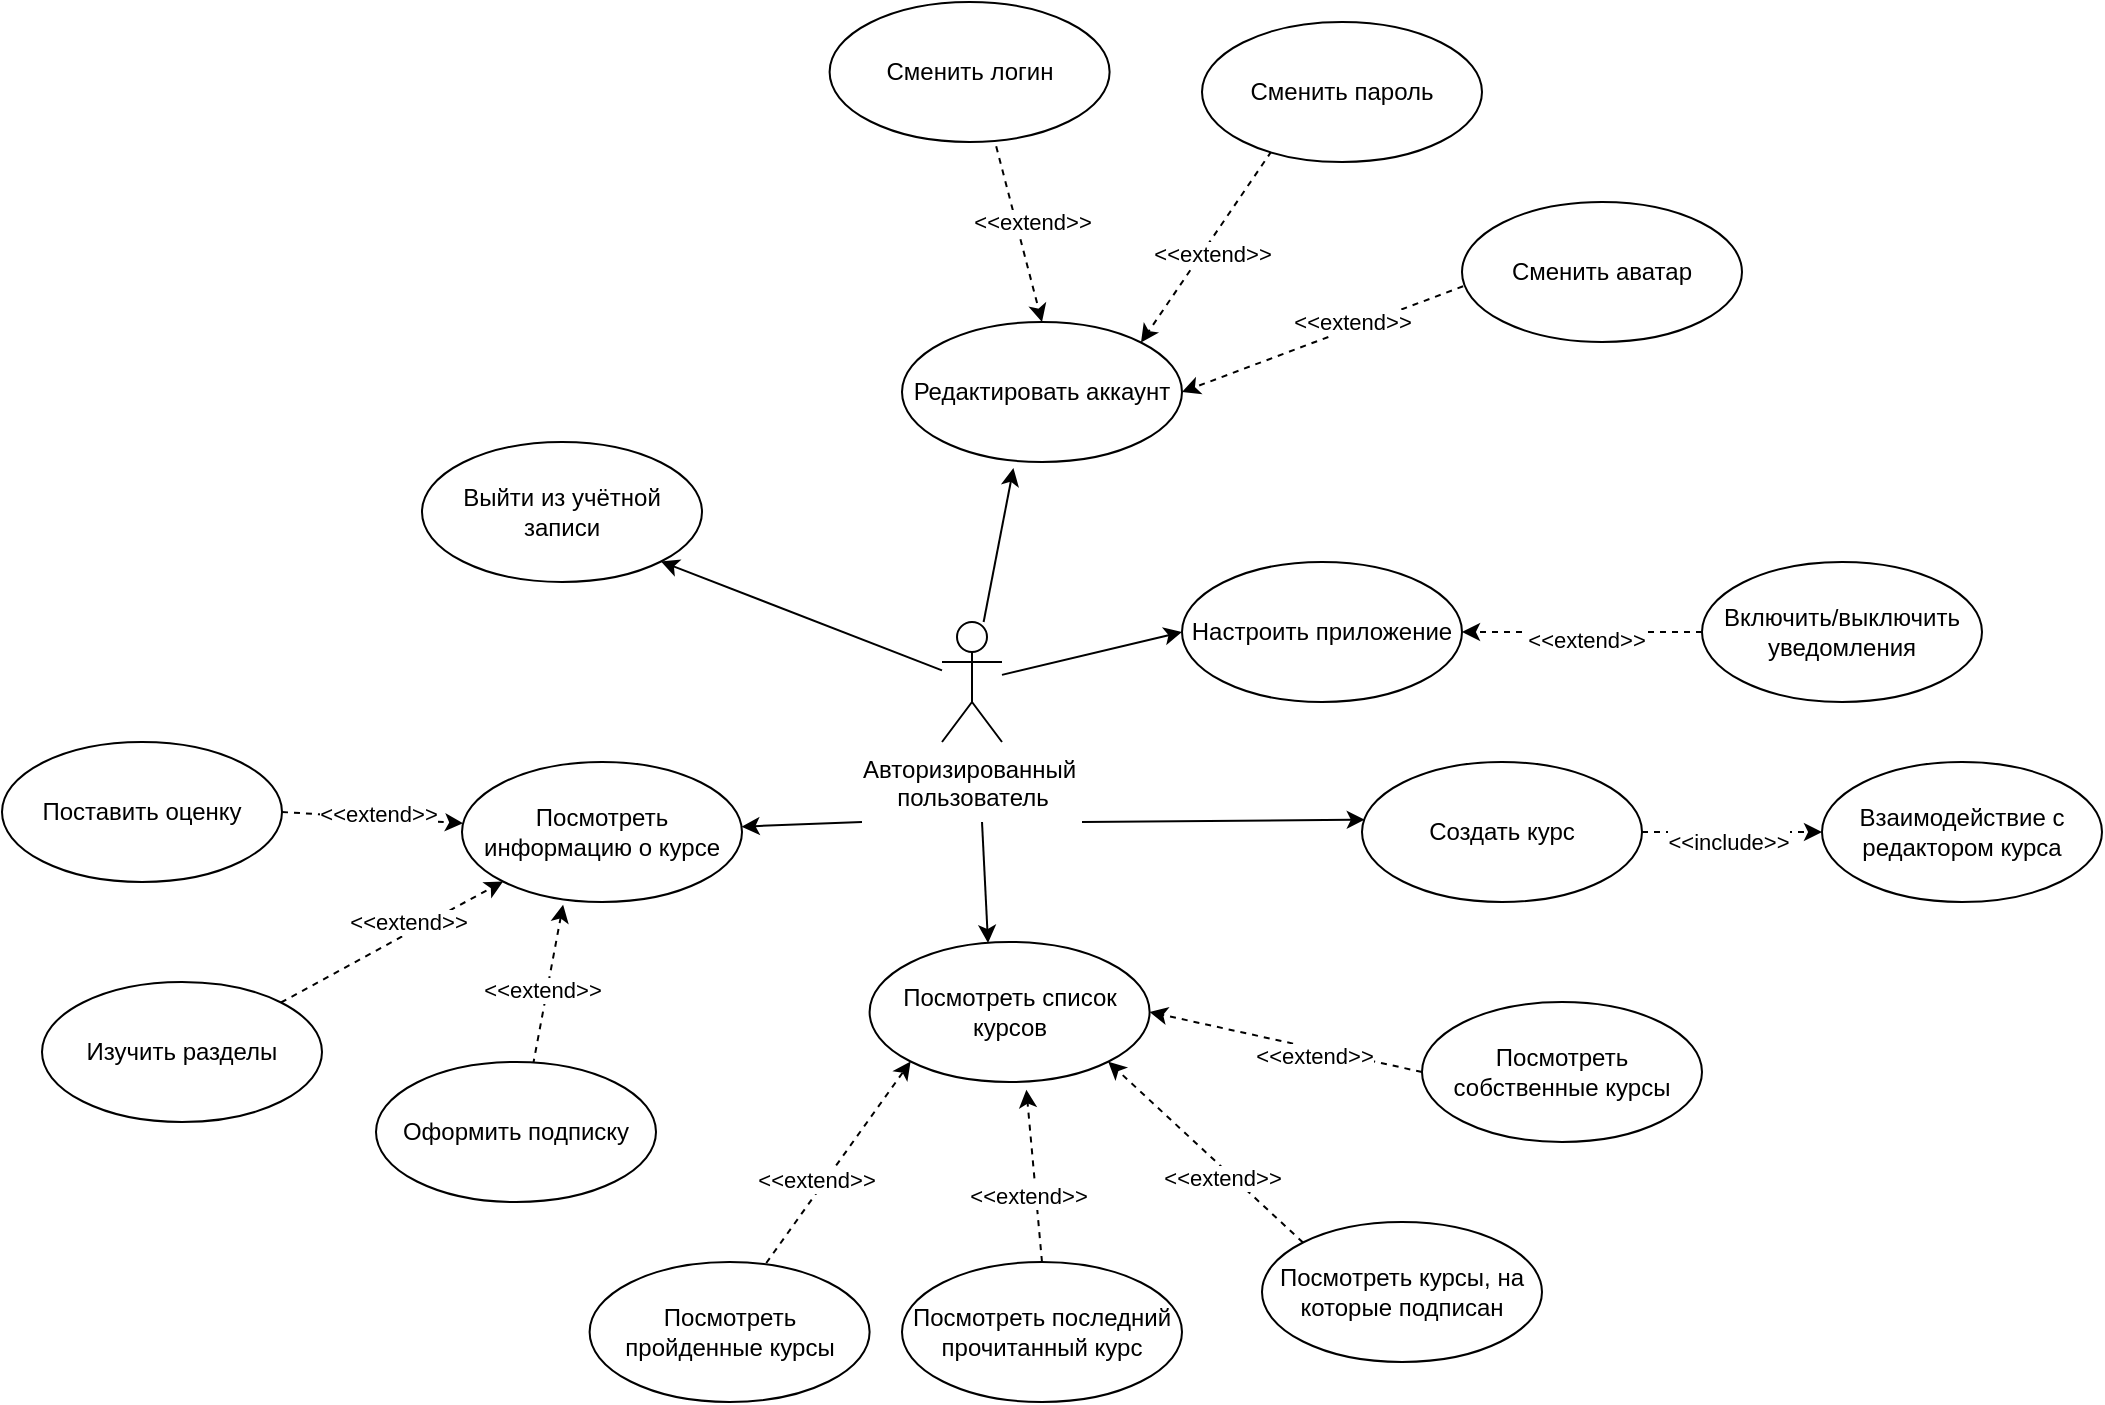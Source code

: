 <mxfile version="24.0.4" type="device">
  <diagram name="Страница — 1" id="1wWUDKPRsg_FvIkN5KG8">
    <mxGraphModel dx="2514" dy="984" grid="1" gridSize="10" guides="1" tooltips="1" connect="1" arrows="1" fold="1" page="1" pageScale="1" pageWidth="827" pageHeight="1169" math="0" shadow="0">
      <root>
        <mxCell id="0" />
        <mxCell id="1" parent="0" />
        <mxCell id="_91tdnphW0pWhuHUB1yK-3" style="rounded=0;orthogonalLoop=1;jettySize=auto;html=1;entryX=1;entryY=1;entryDx=0;entryDy=0;" parent="1" source="_91tdnphW0pWhuHUB1yK-1" target="_91tdnphW0pWhuHUB1yK-2" edge="1">
          <mxGeometry relative="1" as="geometry" />
        </mxCell>
        <mxCell id="_91tdnphW0pWhuHUB1yK-5" style="rounded=0;orthogonalLoop=1;jettySize=auto;html=1;entryX=0.398;entryY=1.043;entryDx=0;entryDy=0;entryPerimeter=0;" parent="1" source="_91tdnphW0pWhuHUB1yK-1" target="_91tdnphW0pWhuHUB1yK-32" edge="1">
          <mxGeometry relative="1" as="geometry">
            <mxPoint x="-150" y="255" as="targetPoint" />
          </mxGeometry>
        </mxCell>
        <mxCell id="_91tdnphW0pWhuHUB1yK-8" style="rounded=0;orthogonalLoop=1;jettySize=auto;html=1;entryX=0;entryY=0.5;entryDx=0;entryDy=0;" parent="1" source="_91tdnphW0pWhuHUB1yK-1" target="_91tdnphW0pWhuHUB1yK-6" edge="1">
          <mxGeometry relative="1" as="geometry" />
        </mxCell>
        <mxCell id="_91tdnphW0pWhuHUB1yK-1" value="Авторизированный&amp;nbsp;&lt;div&gt;пользователь&lt;/div&gt;" style="shape=umlActor;verticalLabelPosition=bottom;verticalAlign=top;html=1;" parent="1" vertex="1">
          <mxGeometry x="-200" y="380" width="30" height="60" as="geometry" />
        </mxCell>
        <mxCell id="_91tdnphW0pWhuHUB1yK-2" value="Выйти из учётной записи" style="ellipse;whiteSpace=wrap;html=1;" parent="1" vertex="1">
          <mxGeometry x="-460" y="290" width="140" height="70" as="geometry" />
        </mxCell>
        <mxCell id="_91tdnphW0pWhuHUB1yK-6" value="Настроить приложение" style="ellipse;whiteSpace=wrap;html=1;" parent="1" vertex="1">
          <mxGeometry x="-80" y="350" width="140" height="70" as="geometry" />
        </mxCell>
        <mxCell id="_91tdnphW0pWhuHUB1yK-31" style="rounded=0;orthogonalLoop=1;jettySize=auto;html=1;exitX=0.561;exitY=0.019;exitDx=0;exitDy=0;dashed=1;exitPerimeter=0;entryX=0.361;entryY=1.019;entryDx=0;entryDy=0;entryPerimeter=0;" parent="1" source="_91tdnphW0pWhuHUB1yK-30" target="zc2iCY6uFDF0Nb3T1SXX-1" edge="1">
          <mxGeometry relative="1" as="geometry">
            <mxPoint x="143.8" y="1090" as="targetPoint" />
          </mxGeometry>
        </mxCell>
        <mxCell id="T7N5iW8KFSEQbOIQ5DE4-52" value="&amp;lt;&amp;lt;extend&amp;gt;&amp;gt;" style="edgeLabel;html=1;align=center;verticalAlign=middle;resizable=0;points=[];" parent="_91tdnphW0pWhuHUB1yK-31" vertex="1" connectable="0">
          <mxGeometry x="-0.079" y="3" relative="1" as="geometry">
            <mxPoint as="offset" />
          </mxGeometry>
        </mxCell>
        <mxCell id="_91tdnphW0pWhuHUB1yK-30" value="Оформить подписку" style="ellipse;whiteSpace=wrap;html=1;" parent="1" vertex="1">
          <mxGeometry x="-483.0" y="600" width="140" height="70" as="geometry" />
        </mxCell>
        <mxCell id="_91tdnphW0pWhuHUB1yK-32" value="Редактировать аккаунт" style="ellipse;whiteSpace=wrap;html=1;" parent="1" vertex="1">
          <mxGeometry x="-220" y="230" width="140" height="70" as="geometry" />
        </mxCell>
        <mxCell id="_91tdnphW0pWhuHUB1yK-35" style="rounded=0;orthogonalLoop=1;jettySize=auto;html=1;entryX=1;entryY=0.5;entryDx=0;entryDy=0;dashed=1;exitX=0.004;exitY=0.602;exitDx=0;exitDy=0;exitPerimeter=0;" parent="1" source="_91tdnphW0pWhuHUB1yK-34" target="_91tdnphW0pWhuHUB1yK-32" edge="1">
          <mxGeometry relative="1" as="geometry">
            <mxPoint x="50" y="210" as="sourcePoint" />
          </mxGeometry>
        </mxCell>
        <mxCell id="T7N5iW8KFSEQbOIQ5DE4-42" value="&amp;lt;&amp;lt;extend&amp;gt;&amp;gt;" style="edgeLabel;html=1;align=center;verticalAlign=middle;resizable=0;points=[];" parent="_91tdnphW0pWhuHUB1yK-35" vertex="1" connectable="0">
          <mxGeometry x="-0.218" y="-3" relative="1" as="geometry">
            <mxPoint as="offset" />
          </mxGeometry>
        </mxCell>
        <mxCell id="_91tdnphW0pWhuHUB1yK-34" value="Сменить аватар" style="ellipse;whiteSpace=wrap;html=1;" parent="1" vertex="1">
          <mxGeometry x="60" y="170" width="140" height="70" as="geometry" />
        </mxCell>
        <mxCell id="_91tdnphW0pWhuHUB1yK-41" style="rounded=0;orthogonalLoop=1;jettySize=auto;html=1;exitX=0.248;exitY=0.924;exitDx=0;exitDy=0;entryX=1;entryY=0;entryDx=0;entryDy=0;dashed=1;exitPerimeter=0;" parent="1" source="_91tdnphW0pWhuHUB1yK-36" target="_91tdnphW0pWhuHUB1yK-32" edge="1">
          <mxGeometry relative="1" as="geometry" />
        </mxCell>
        <mxCell id="T7N5iW8KFSEQbOIQ5DE4-41" value="&amp;lt;&amp;lt;extend&amp;gt;&amp;gt;" style="edgeLabel;html=1;align=center;verticalAlign=middle;resizable=0;points=[];" parent="_91tdnphW0pWhuHUB1yK-41" vertex="1" connectable="0">
          <mxGeometry x="0.013" y="4" relative="1" as="geometry">
            <mxPoint as="offset" />
          </mxGeometry>
        </mxCell>
        <mxCell id="_91tdnphW0pWhuHUB1yK-36" value="Сменить пароль" style="ellipse;whiteSpace=wrap;html=1;" parent="1" vertex="1">
          <mxGeometry x="-70" y="80" width="140" height="70" as="geometry" />
        </mxCell>
        <mxCell id="_91tdnphW0pWhuHUB1yK-40" style="rounded=0;orthogonalLoop=1;jettySize=auto;html=1;exitX=0.595;exitY=1.031;exitDx=0;exitDy=0;entryX=0.5;entryY=0;entryDx=0;entryDy=0;dashed=1;exitPerimeter=0;" parent="1" source="_91tdnphW0pWhuHUB1yK-37" target="_91tdnphW0pWhuHUB1yK-32" edge="1">
          <mxGeometry relative="1" as="geometry" />
        </mxCell>
        <mxCell id="T7N5iW8KFSEQbOIQ5DE4-40" value="&amp;lt;&amp;lt;extend&amp;gt;&amp;gt;" style="edgeLabel;html=1;align=center;verticalAlign=middle;resizable=0;points=[];" parent="_91tdnphW0pWhuHUB1yK-40" vertex="1" connectable="0">
          <mxGeometry x="0.328" y="2" relative="1" as="geometry">
            <mxPoint y="-20" as="offset" />
          </mxGeometry>
        </mxCell>
        <mxCell id="_91tdnphW0pWhuHUB1yK-37" value="Сменить логин" style="ellipse;whiteSpace=wrap;html=1;" parent="1" vertex="1">
          <mxGeometry x="-256.2" y="70" width="140" height="70" as="geometry" />
        </mxCell>
        <mxCell id="_91tdnphW0pWhuHUB1yK-47" style="rounded=0;orthogonalLoop=1;jettySize=auto;html=1;exitX=1;exitY=0;exitDx=0;exitDy=0;entryX=0;entryY=1;entryDx=0;entryDy=0;dashed=1;" parent="1" source="_91tdnphW0pWhuHUB1yK-46" target="zc2iCY6uFDF0Nb3T1SXX-1" edge="1">
          <mxGeometry relative="1" as="geometry" />
        </mxCell>
        <mxCell id="T7N5iW8KFSEQbOIQ5DE4-50" value="&amp;lt;&amp;lt;extend&amp;gt;&amp;gt;" style="edgeLabel;html=1;align=center;verticalAlign=middle;resizable=0;points=[];" parent="_91tdnphW0pWhuHUB1yK-47" vertex="1" connectable="0">
          <mxGeometry x="0.178" y="4" relative="1" as="geometry">
            <mxPoint y="-1" as="offset" />
          </mxGeometry>
        </mxCell>
        <mxCell id="_91tdnphW0pWhuHUB1yK-46" value="Изучить разделы" style="ellipse;whiteSpace=wrap;html=1;" parent="1" vertex="1">
          <mxGeometry x="-650" y="560" width="140" height="70" as="geometry" />
        </mxCell>
        <mxCell id="T7N5iW8KFSEQbOIQ5DE4-8" style="rounded=0;orthogonalLoop=1;jettySize=auto;html=1;exitX=0;exitY=0.5;exitDx=0;exitDy=0;entryX=1;entryY=0.5;entryDx=0;entryDy=0;dashed=1;" parent="1" source="T7N5iW8KFSEQbOIQ5DE4-7" target="_91tdnphW0pWhuHUB1yK-6" edge="1">
          <mxGeometry relative="1" as="geometry" />
        </mxCell>
        <mxCell id="T7N5iW8KFSEQbOIQ5DE4-43" value="&amp;lt;&amp;lt;extend&amp;gt;&amp;gt;" style="edgeLabel;html=1;align=center;verticalAlign=middle;resizable=0;points=[];" parent="T7N5iW8KFSEQbOIQ5DE4-8" vertex="1" connectable="0">
          <mxGeometry x="-0.037" y="4" relative="1" as="geometry">
            <mxPoint as="offset" />
          </mxGeometry>
        </mxCell>
        <mxCell id="T7N5iW8KFSEQbOIQ5DE4-7" value="Включить/выключить уведомления" style="ellipse;whiteSpace=wrap;html=1;" parent="1" vertex="1">
          <mxGeometry x="180" y="350" width="140" height="70" as="geometry" />
        </mxCell>
        <mxCell id="T7N5iW8KFSEQbOIQ5DE4-19" value="Посмотреть пройденные курсы" style="ellipse;whiteSpace=wrap;html=1;" parent="1" vertex="1">
          <mxGeometry x="-376.2" y="700" width="140" height="70" as="geometry" />
        </mxCell>
        <mxCell id="T7N5iW8KFSEQbOIQ5DE4-21" style="rounded=0;orthogonalLoop=1;jettySize=auto;html=1;exitX=1;exitY=0.5;exitDx=0;exitDy=0;dashed=1;" parent="1" source="T7N5iW8KFSEQbOIQ5DE4-20" target="zc2iCY6uFDF0Nb3T1SXX-1" edge="1">
          <mxGeometry relative="1" as="geometry">
            <mxPoint x="254.64" y="911.44" as="sourcePoint" />
          </mxGeometry>
        </mxCell>
        <mxCell id="T7N5iW8KFSEQbOIQ5DE4-48" value="&amp;lt;&amp;lt;extend&amp;gt;&amp;gt;" style="edgeLabel;html=1;align=center;verticalAlign=middle;resizable=0;points=[];" parent="T7N5iW8KFSEQbOIQ5DE4-21" vertex="1" connectable="0">
          <mxGeometry x="0.042" y="2" relative="1" as="geometry">
            <mxPoint as="offset" />
          </mxGeometry>
        </mxCell>
        <mxCell id="T7N5iW8KFSEQbOIQ5DE4-20" value="Поставить оценку" style="ellipse;whiteSpace=wrap;html=1;" parent="1" vertex="1">
          <mxGeometry x="-670" y="440" width="140" height="70" as="geometry" />
        </mxCell>
        <mxCell id="T7N5iW8KFSEQbOIQ5DE4-27" style="rounded=0;orthogonalLoop=1;jettySize=auto;html=1;exitX=1;exitY=0.5;exitDx=0;exitDy=0;entryX=0;entryY=0.5;entryDx=0;entryDy=0;dashed=1;" parent="1" edge="1">
          <mxGeometry relative="1" as="geometry">
            <mxPoint x="-400" y="395.0" as="targetPoint" />
          </mxGeometry>
        </mxCell>
        <mxCell id="zc2iCY6uFDF0Nb3T1SXX-1" value="Посмотреть информацию о курсе" style="ellipse;whiteSpace=wrap;html=1;" vertex="1" parent="1">
          <mxGeometry x="-440" y="450" width="140" height="70" as="geometry" />
        </mxCell>
        <mxCell id="zc2iCY6uFDF0Nb3T1SXX-2" value="Посмотреть список курсов" style="ellipse;whiteSpace=wrap;html=1;" vertex="1" parent="1">
          <mxGeometry x="-236.2" y="540" width="140" height="70" as="geometry" />
        </mxCell>
        <mxCell id="zc2iCY6uFDF0Nb3T1SXX-3" value="Создать курс" style="ellipse;whiteSpace=wrap;html=1;" vertex="1" parent="1">
          <mxGeometry x="10" y="450" width="140" height="70" as="geometry" />
        </mxCell>
        <mxCell id="zc2iCY6uFDF0Nb3T1SXX-4" style="rounded=0;orthogonalLoop=1;jettySize=auto;html=1;entryX=0.01;entryY=0.412;entryDx=0;entryDy=0;entryPerimeter=0;" edge="1" parent="1" target="zc2iCY6uFDF0Nb3T1SXX-3">
          <mxGeometry relative="1" as="geometry">
            <mxPoint x="-130" y="480" as="sourcePoint" />
            <mxPoint x="-70" y="395" as="targetPoint" />
          </mxGeometry>
        </mxCell>
        <mxCell id="zc2iCY6uFDF0Nb3T1SXX-5" style="rounded=0;orthogonalLoop=1;jettySize=auto;html=1;" edge="1" parent="1" target="zc2iCY6uFDF0Nb3T1SXX-1">
          <mxGeometry relative="1" as="geometry">
            <mxPoint x="-240" y="480" as="sourcePoint" />
            <mxPoint x="-60" y="405" as="targetPoint" />
          </mxGeometry>
        </mxCell>
        <mxCell id="zc2iCY6uFDF0Nb3T1SXX-6" style="rounded=0;orthogonalLoop=1;jettySize=auto;html=1;entryX=0.423;entryY=0.007;entryDx=0;entryDy=0;entryPerimeter=0;" edge="1" parent="1" target="zc2iCY6uFDF0Nb3T1SXX-2">
          <mxGeometry relative="1" as="geometry">
            <mxPoint x="-180" y="480" as="sourcePoint" />
            <mxPoint x="-50" y="415" as="targetPoint" />
          </mxGeometry>
        </mxCell>
        <mxCell id="zc2iCY6uFDF0Nb3T1SXX-7" style="rounded=0;orthogonalLoop=1;jettySize=auto;html=1;exitX=0.631;exitY=0.007;exitDx=0;exitDy=0;entryX=0;entryY=1;entryDx=0;entryDy=0;dashed=1;exitPerimeter=0;" edge="1" parent="1" source="T7N5iW8KFSEQbOIQ5DE4-19" target="zc2iCY6uFDF0Nb3T1SXX-2">
          <mxGeometry relative="1" as="geometry">
            <mxPoint x="-268.24" y="927.47" as="sourcePoint" />
            <mxPoint x="-159.2" y="1000.02" as="targetPoint" />
          </mxGeometry>
        </mxCell>
        <mxCell id="zc2iCY6uFDF0Nb3T1SXX-8" value="&amp;lt;&amp;lt;extend&amp;gt;&amp;gt;" style="edgeLabel;html=1;align=center;verticalAlign=middle;resizable=0;points=[];" vertex="1" connectable="0" parent="zc2iCY6uFDF0Nb3T1SXX-7">
          <mxGeometry x="-0.219" y="4" relative="1" as="geometry">
            <mxPoint as="offset" />
          </mxGeometry>
        </mxCell>
        <mxCell id="zc2iCY6uFDF0Nb3T1SXX-9" value="Посмотреть последний прочитанный курс" style="ellipse;whiteSpace=wrap;html=1;" vertex="1" parent="1">
          <mxGeometry x="-220" y="700" width="140" height="70" as="geometry" />
        </mxCell>
        <mxCell id="zc2iCY6uFDF0Nb3T1SXX-10" value="Посмотреть курсы, на которые подписан" style="ellipse;whiteSpace=wrap;html=1;" vertex="1" parent="1">
          <mxGeometry x="-40.0" y="680" width="140" height="70" as="geometry" />
        </mxCell>
        <mxCell id="zc2iCY6uFDF0Nb3T1SXX-11" style="rounded=0;orthogonalLoop=1;jettySize=auto;html=1;exitX=0.5;exitY=0;exitDx=0;exitDy=0;entryX=0.56;entryY=1.055;entryDx=0;entryDy=0;entryPerimeter=0;dashed=1;" edge="1" parent="1" source="zc2iCY6uFDF0Nb3T1SXX-9" target="zc2iCY6uFDF0Nb3T1SXX-2">
          <mxGeometry relative="1" as="geometry">
            <mxPoint x="-250" y="740" as="sourcePoint" />
            <mxPoint x="-161" y="663" as="targetPoint" />
          </mxGeometry>
        </mxCell>
        <mxCell id="zc2iCY6uFDF0Nb3T1SXX-12" value="&amp;lt;&amp;lt;extend&amp;gt;&amp;gt;" style="edgeLabel;html=1;align=center;verticalAlign=middle;resizable=0;points=[];" vertex="1" connectable="0" parent="zc2iCY6uFDF0Nb3T1SXX-11">
          <mxGeometry x="-0.219" y="4" relative="1" as="geometry">
            <mxPoint as="offset" />
          </mxGeometry>
        </mxCell>
        <mxCell id="zc2iCY6uFDF0Nb3T1SXX-13" style="rounded=0;orthogonalLoop=1;jettySize=auto;html=1;exitX=0;exitY=0;exitDx=0;exitDy=0;entryX=1;entryY=1;entryDx=0;entryDy=0;dashed=1;" edge="1" parent="1" source="zc2iCY6uFDF0Nb3T1SXX-10" target="zc2iCY6uFDF0Nb3T1SXX-2">
          <mxGeometry relative="1" as="geometry">
            <mxPoint x="-240" y="750" as="sourcePoint" />
            <mxPoint x="-151" y="673" as="targetPoint" />
          </mxGeometry>
        </mxCell>
        <mxCell id="zc2iCY6uFDF0Nb3T1SXX-14" value="&amp;lt;&amp;lt;extend&amp;gt;&amp;gt;" style="edgeLabel;html=1;align=center;verticalAlign=middle;resizable=0;points=[];" vertex="1" connectable="0" parent="zc2iCY6uFDF0Nb3T1SXX-13">
          <mxGeometry x="-0.219" y="4" relative="1" as="geometry">
            <mxPoint as="offset" />
          </mxGeometry>
        </mxCell>
        <mxCell id="zc2iCY6uFDF0Nb3T1SXX-15" value="Взаимодействие с редактором курса" style="ellipse;whiteSpace=wrap;html=1;" vertex="1" parent="1">
          <mxGeometry x="240" y="450" width="140" height="70" as="geometry" />
        </mxCell>
        <mxCell id="zc2iCY6uFDF0Nb3T1SXX-16" style="rounded=0;orthogonalLoop=1;jettySize=auto;html=1;exitX=1;exitY=0.5;exitDx=0;exitDy=0;dashed=1;" edge="1" parent="1" source="zc2iCY6uFDF0Nb3T1SXX-3" target="zc2iCY6uFDF0Nb3T1SXX-15">
          <mxGeometry relative="1" as="geometry">
            <mxPoint x="160" y="650" as="sourcePoint" />
            <mxPoint x="190" y="700" as="targetPoint" />
          </mxGeometry>
        </mxCell>
        <mxCell id="zc2iCY6uFDF0Nb3T1SXX-17" value="&amp;lt;&amp;lt;include&amp;gt;&amp;gt;" style="edgeLabel;html=1;align=center;verticalAlign=middle;resizable=0;points=[];" vertex="1" connectable="0" parent="zc2iCY6uFDF0Nb3T1SXX-16">
          <mxGeometry x="-0.048" y="-3" relative="1" as="geometry">
            <mxPoint y="2" as="offset" />
          </mxGeometry>
        </mxCell>
        <mxCell id="zc2iCY6uFDF0Nb3T1SXX-18" value="Посмотреть собственные курсы" style="ellipse;whiteSpace=wrap;html=1;" vertex="1" parent="1">
          <mxGeometry x="40" y="570" width="140" height="70" as="geometry" />
        </mxCell>
        <mxCell id="zc2iCY6uFDF0Nb3T1SXX-19" style="rounded=0;orthogonalLoop=1;jettySize=auto;html=1;exitX=0;exitY=0.5;exitDx=0;exitDy=0;entryX=1;entryY=0.5;entryDx=0;entryDy=0;dashed=1;" edge="1" parent="1" source="zc2iCY6uFDF0Nb3T1SXX-18" target="zc2iCY6uFDF0Nb3T1SXX-2">
          <mxGeometry relative="1" as="geometry">
            <mxPoint x="11" y="690" as="sourcePoint" />
            <mxPoint x="-107" y="610" as="targetPoint" />
          </mxGeometry>
        </mxCell>
        <mxCell id="zc2iCY6uFDF0Nb3T1SXX-20" value="&amp;lt;&amp;lt;extend&amp;gt;&amp;gt;" style="edgeLabel;html=1;align=center;verticalAlign=middle;resizable=0;points=[];" vertex="1" connectable="0" parent="zc2iCY6uFDF0Nb3T1SXX-19">
          <mxGeometry x="-0.219" y="4" relative="1" as="geometry">
            <mxPoint as="offset" />
          </mxGeometry>
        </mxCell>
      </root>
    </mxGraphModel>
  </diagram>
</mxfile>
